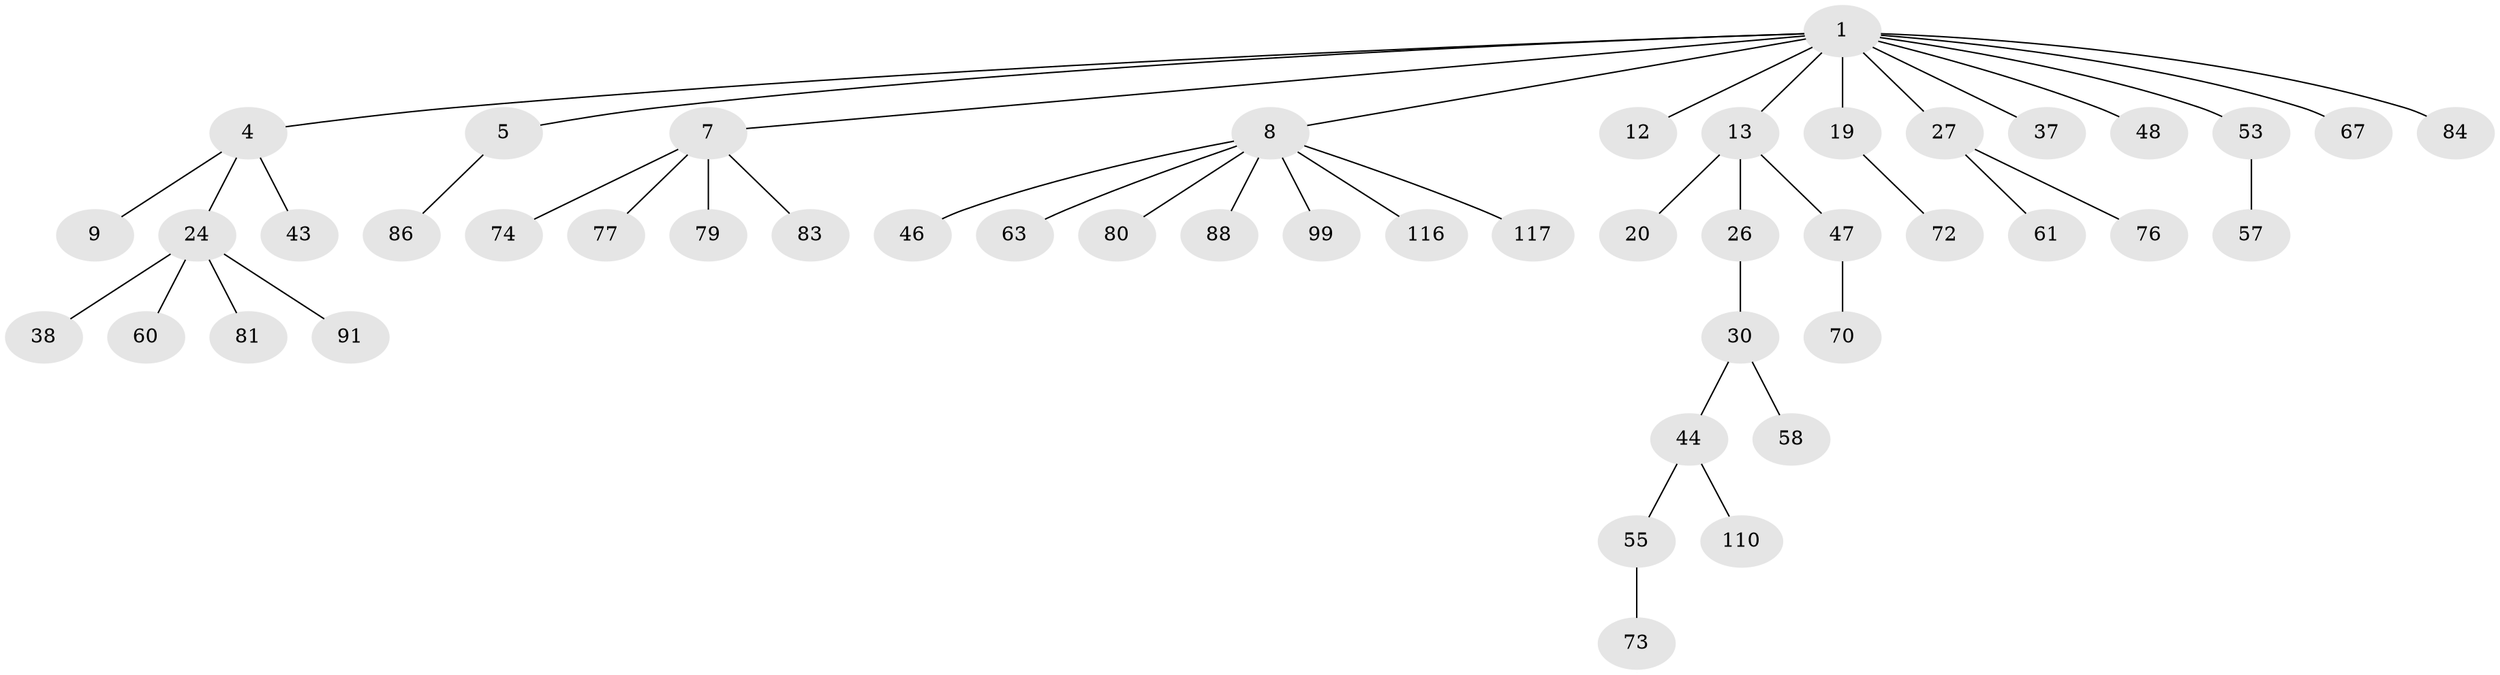 // original degree distribution, {4: 0.09243697478991597, 7: 0.008403361344537815, 5: 0.01680672268907563, 3: 0.15126050420168066, 1: 0.4789915966386555, 2: 0.24369747899159663, 6: 0.008403361344537815}
// Generated by graph-tools (version 1.1) at 2025/19/03/04/25 18:19:16]
// undirected, 47 vertices, 46 edges
graph export_dot {
graph [start="1"]
  node [color=gray90,style=filled];
  1 [super="+2+3+31"];
  4 [super="+15+36"];
  5 [super="+112+10+82"];
  7 [super="+64+68+22+17"];
  8 [super="+14+21"];
  9;
  12 [super="+62"];
  13 [super="+16+25"];
  19 [super="+28+23+35"];
  20;
  24 [super="+32"];
  26 [super="+111+94"];
  27 [super="+34"];
  30;
  37 [super="+39+66"];
  38 [super="+71"];
  43;
  44 [super="+52+107"];
  46;
  47;
  48;
  53;
  55;
  57 [super="+97"];
  58;
  60;
  61 [super="+101"];
  63;
  67;
  70 [super="+95"];
  72;
  73 [super="+78"];
  74;
  76 [super="+92"];
  77 [super="+90"];
  79;
  80;
  81;
  83;
  84;
  86 [super="+96"];
  88;
  91;
  99;
  110;
  116;
  117;
  1 -- 7;
  1 -- 48;
  1 -- 4;
  1 -- 13;
  1 -- 67;
  1 -- 5;
  1 -- 37;
  1 -- 8;
  1 -- 12;
  1 -- 19;
  1 -- 84;
  1 -- 53;
  1 -- 27;
  4 -- 9;
  4 -- 24;
  4 -- 43;
  5 -- 86;
  7 -- 74;
  7 -- 77;
  7 -- 83;
  7 -- 79;
  8 -- 99;
  8 -- 46;
  8 -- 80;
  8 -- 116;
  8 -- 117;
  8 -- 88;
  8 -- 63;
  13 -- 26;
  13 -- 20;
  13 -- 47;
  19 -- 72;
  24 -- 81;
  24 -- 38;
  24 -- 91;
  24 -- 60;
  26 -- 30;
  27 -- 76;
  27 -- 61;
  30 -- 44;
  30 -- 58;
  44 -- 110;
  44 -- 55;
  47 -- 70;
  53 -- 57;
  55 -- 73;
}
